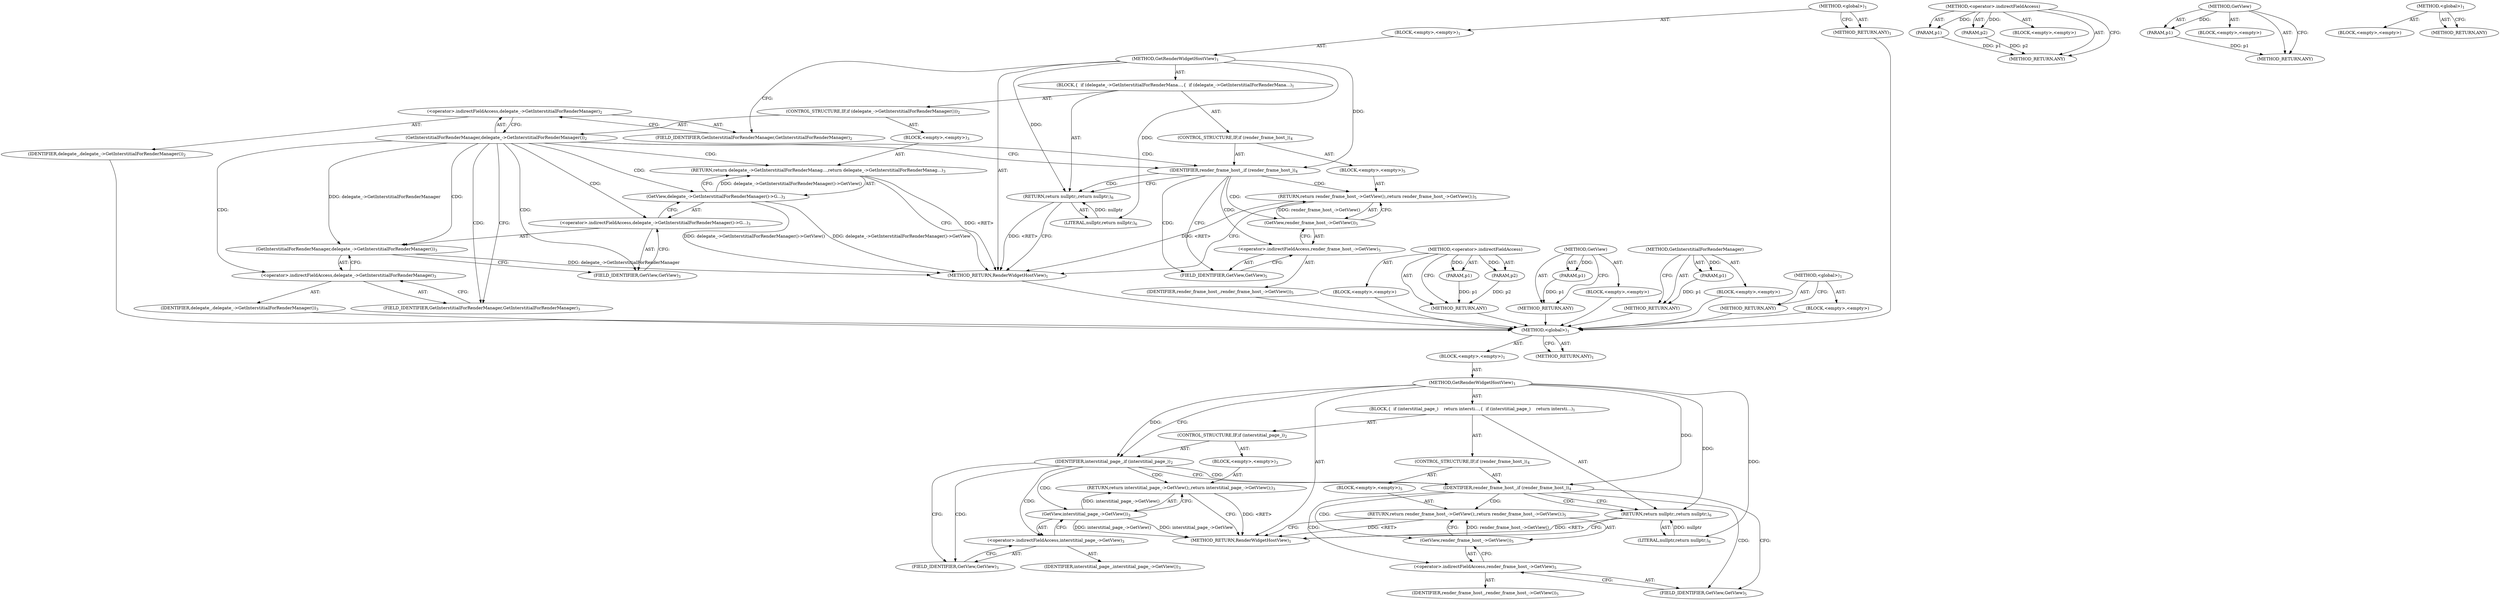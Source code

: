 digraph "&lt;global&gt;" {
vulnerable_6 [label=<(METHOD,&lt;global&gt;)<SUB>1</SUB>>];
vulnerable_7 [label=<(BLOCK,&lt;empty&gt;,&lt;empty&gt;)<SUB>1</SUB>>];
vulnerable_8 [label=<(METHOD,GetRenderWidgetHostView)<SUB>1</SUB>>];
vulnerable_9 [label=<(BLOCK,{
  if (interstitial_page_)
    return intersti...,{
  if (interstitial_page_)
    return intersti...)<SUB>1</SUB>>];
vulnerable_10 [label=<(CONTROL_STRUCTURE,IF,if (interstitial_page_))<SUB>2</SUB>>];
vulnerable_11 [label=<(IDENTIFIER,interstitial_page_,if (interstitial_page_))<SUB>2</SUB>>];
vulnerable_12 [label=<(BLOCK,&lt;empty&gt;,&lt;empty&gt;)<SUB>3</SUB>>];
vulnerable_13 [label=<(RETURN,return interstitial_page_-&gt;GetView();,return interstitial_page_-&gt;GetView();)<SUB>3</SUB>>];
vulnerable_14 [label=<(GetView,interstitial_page_-&gt;GetView())<SUB>3</SUB>>];
vulnerable_15 [label=<(&lt;operator&gt;.indirectFieldAccess,interstitial_page_-&gt;GetView)<SUB>3</SUB>>];
vulnerable_16 [label=<(IDENTIFIER,interstitial_page_,interstitial_page_-&gt;GetView())<SUB>3</SUB>>];
vulnerable_17 [label=<(FIELD_IDENTIFIER,GetView,GetView)<SUB>3</SUB>>];
vulnerable_18 [label=<(CONTROL_STRUCTURE,IF,if (render_frame_host_))<SUB>4</SUB>>];
vulnerable_19 [label=<(IDENTIFIER,render_frame_host_,if (render_frame_host_))<SUB>4</SUB>>];
vulnerable_20 [label=<(BLOCK,&lt;empty&gt;,&lt;empty&gt;)<SUB>5</SUB>>];
vulnerable_21 [label=<(RETURN,return render_frame_host_-&gt;GetView();,return render_frame_host_-&gt;GetView();)<SUB>5</SUB>>];
vulnerable_22 [label=<(GetView,render_frame_host_-&gt;GetView())<SUB>5</SUB>>];
vulnerable_23 [label=<(&lt;operator&gt;.indirectFieldAccess,render_frame_host_-&gt;GetView)<SUB>5</SUB>>];
vulnerable_24 [label=<(IDENTIFIER,render_frame_host_,render_frame_host_-&gt;GetView())<SUB>5</SUB>>];
vulnerable_25 [label=<(FIELD_IDENTIFIER,GetView,GetView)<SUB>5</SUB>>];
vulnerable_26 [label=<(RETURN,return nullptr;,return nullptr;)<SUB>6</SUB>>];
vulnerable_27 [label=<(LITERAL,nullptr,return nullptr;)<SUB>6</SUB>>];
vulnerable_28 [label=<(METHOD_RETURN,RenderWidgetHostView)<SUB>1</SUB>>];
vulnerable_30 [label=<(METHOD_RETURN,ANY)<SUB>1</SUB>>];
vulnerable_51 [label=<(METHOD,&lt;operator&gt;.indirectFieldAccess)>];
vulnerable_52 [label=<(PARAM,p1)>];
vulnerable_53 [label=<(PARAM,p2)>];
vulnerable_54 [label=<(BLOCK,&lt;empty&gt;,&lt;empty&gt;)>];
vulnerable_55 [label=<(METHOD_RETURN,ANY)>];
vulnerable_47 [label=<(METHOD,GetView)>];
vulnerable_48 [label=<(PARAM,p1)>];
vulnerable_49 [label=<(BLOCK,&lt;empty&gt;,&lt;empty&gt;)>];
vulnerable_50 [label=<(METHOD_RETURN,ANY)>];
vulnerable_41 [label=<(METHOD,&lt;global&gt;)<SUB>1</SUB>>];
vulnerable_42 [label=<(BLOCK,&lt;empty&gt;,&lt;empty&gt;)>];
vulnerable_43 [label=<(METHOD_RETURN,ANY)>];
fixed_6 [label=<(METHOD,&lt;global&gt;)<SUB>1</SUB>>];
fixed_7 [label=<(BLOCK,&lt;empty&gt;,&lt;empty&gt;)<SUB>1</SUB>>];
fixed_8 [label=<(METHOD,GetRenderWidgetHostView)<SUB>1</SUB>>];
fixed_9 [label=<(BLOCK,{
  if (delegate_-&gt;GetInterstitialForRenderMana...,{
  if (delegate_-&gt;GetInterstitialForRenderMana...)<SUB>1</SUB>>];
fixed_10 [label=<(CONTROL_STRUCTURE,IF,if (delegate_-&gt;GetInterstitialForRenderManager()))<SUB>2</SUB>>];
fixed_11 [label=<(GetInterstitialForRenderManager,delegate_-&gt;GetInterstitialForRenderManager())<SUB>2</SUB>>];
fixed_12 [label=<(&lt;operator&gt;.indirectFieldAccess,delegate_-&gt;GetInterstitialForRenderManager)<SUB>2</SUB>>];
fixed_13 [label=<(IDENTIFIER,delegate_,delegate_-&gt;GetInterstitialForRenderManager())<SUB>2</SUB>>];
fixed_14 [label=<(FIELD_IDENTIFIER,GetInterstitialForRenderManager,GetInterstitialForRenderManager)<SUB>2</SUB>>];
fixed_15 [label=<(BLOCK,&lt;empty&gt;,&lt;empty&gt;)<SUB>3</SUB>>];
fixed_16 [label=<(RETURN,return delegate_-&gt;GetInterstitialForRenderManag...,return delegate_-&gt;GetInterstitialForRenderManag...)<SUB>3</SUB>>];
fixed_17 [label=<(GetView,delegate_-&gt;GetInterstitialForRenderManager()-&gt;G...)<SUB>3</SUB>>];
fixed_18 [label=<(&lt;operator&gt;.indirectFieldAccess,delegate_-&gt;GetInterstitialForRenderManager()-&gt;G...)<SUB>3</SUB>>];
fixed_19 [label=<(GetInterstitialForRenderManager,delegate_-&gt;GetInterstitialForRenderManager())<SUB>3</SUB>>];
fixed_20 [label=<(&lt;operator&gt;.indirectFieldAccess,delegate_-&gt;GetInterstitialForRenderManager)<SUB>3</SUB>>];
fixed_21 [label=<(IDENTIFIER,delegate_,delegate_-&gt;GetInterstitialForRenderManager())<SUB>3</SUB>>];
fixed_22 [label=<(FIELD_IDENTIFIER,GetInterstitialForRenderManager,GetInterstitialForRenderManager)<SUB>3</SUB>>];
fixed_23 [label=<(FIELD_IDENTIFIER,GetView,GetView)<SUB>3</SUB>>];
fixed_24 [label=<(CONTROL_STRUCTURE,IF,if (render_frame_host_))<SUB>4</SUB>>];
fixed_25 [label=<(IDENTIFIER,render_frame_host_,if (render_frame_host_))<SUB>4</SUB>>];
fixed_26 [label=<(BLOCK,&lt;empty&gt;,&lt;empty&gt;)<SUB>5</SUB>>];
fixed_27 [label=<(RETURN,return render_frame_host_-&gt;GetView();,return render_frame_host_-&gt;GetView();)<SUB>5</SUB>>];
fixed_28 [label=<(GetView,render_frame_host_-&gt;GetView())<SUB>5</SUB>>];
fixed_29 [label=<(&lt;operator&gt;.indirectFieldAccess,render_frame_host_-&gt;GetView)<SUB>5</SUB>>];
fixed_30 [label=<(IDENTIFIER,render_frame_host_,render_frame_host_-&gt;GetView())<SUB>5</SUB>>];
fixed_31 [label=<(FIELD_IDENTIFIER,GetView,GetView)<SUB>5</SUB>>];
fixed_32 [label=<(RETURN,return nullptr;,return nullptr;)<SUB>6</SUB>>];
fixed_33 [label=<(LITERAL,nullptr,return nullptr;)<SUB>6</SUB>>];
fixed_34 [label=<(METHOD_RETURN,RenderWidgetHostView)<SUB>1</SUB>>];
fixed_36 [label=<(METHOD_RETURN,ANY)<SUB>1</SUB>>];
fixed_57 [label=<(METHOD,&lt;operator&gt;.indirectFieldAccess)>];
fixed_58 [label=<(PARAM,p1)>];
fixed_59 [label=<(PARAM,p2)>];
fixed_60 [label=<(BLOCK,&lt;empty&gt;,&lt;empty&gt;)>];
fixed_61 [label=<(METHOD_RETURN,ANY)>];
fixed_62 [label=<(METHOD,GetView)>];
fixed_63 [label=<(PARAM,p1)>];
fixed_64 [label=<(BLOCK,&lt;empty&gt;,&lt;empty&gt;)>];
fixed_65 [label=<(METHOD_RETURN,ANY)>];
fixed_53 [label=<(METHOD,GetInterstitialForRenderManager)>];
fixed_54 [label=<(PARAM,p1)>];
fixed_55 [label=<(BLOCK,&lt;empty&gt;,&lt;empty&gt;)>];
fixed_56 [label=<(METHOD_RETURN,ANY)>];
fixed_47 [label=<(METHOD,&lt;global&gt;)<SUB>1</SUB>>];
fixed_48 [label=<(BLOCK,&lt;empty&gt;,&lt;empty&gt;)>];
fixed_49 [label=<(METHOD_RETURN,ANY)>];
vulnerable_6 -> vulnerable_7  [key=0, label="AST: "];
vulnerable_6 -> vulnerable_30  [key=0, label="AST: "];
vulnerable_6 -> vulnerable_30  [key=1, label="CFG: "];
vulnerable_7 -> vulnerable_8  [key=0, label="AST: "];
vulnerable_8 -> vulnerable_9  [key=0, label="AST: "];
vulnerable_8 -> vulnerable_28  [key=0, label="AST: "];
vulnerable_8 -> vulnerable_11  [key=0, label="CFG: "];
vulnerable_8 -> vulnerable_11  [key=1, label="DDG: "];
vulnerable_8 -> vulnerable_26  [key=0, label="DDG: "];
vulnerable_8 -> vulnerable_19  [key=0, label="DDG: "];
vulnerable_8 -> vulnerable_27  [key=0, label="DDG: "];
vulnerable_9 -> vulnerable_10  [key=0, label="AST: "];
vulnerable_9 -> vulnerable_18  [key=0, label="AST: "];
vulnerable_9 -> vulnerable_26  [key=0, label="AST: "];
vulnerable_10 -> vulnerable_11  [key=0, label="AST: "];
vulnerable_10 -> vulnerable_12  [key=0, label="AST: "];
vulnerable_11 -> vulnerable_19  [key=0, label="CFG: "];
vulnerable_11 -> vulnerable_19  [key=1, label="CDG: "];
vulnerable_11 -> vulnerable_17  [key=0, label="CFG: "];
vulnerable_11 -> vulnerable_17  [key=1, label="CDG: "];
vulnerable_11 -> vulnerable_15  [key=0, label="CDG: "];
vulnerable_11 -> vulnerable_13  [key=0, label="CDG: "];
vulnerable_11 -> vulnerable_14  [key=0, label="CDG: "];
vulnerable_12 -> vulnerable_13  [key=0, label="AST: "];
vulnerable_13 -> vulnerable_14  [key=0, label="AST: "];
vulnerable_13 -> vulnerable_28  [key=0, label="CFG: "];
vulnerable_13 -> vulnerable_28  [key=1, label="DDG: &lt;RET&gt;"];
vulnerable_14 -> vulnerable_15  [key=0, label="AST: "];
vulnerable_14 -> vulnerable_13  [key=0, label="CFG: "];
vulnerable_14 -> vulnerable_13  [key=1, label="DDG: interstitial_page_-&gt;GetView()"];
vulnerable_14 -> vulnerable_28  [key=0, label="DDG: interstitial_page_-&gt;GetView"];
vulnerable_14 -> vulnerable_28  [key=1, label="DDG: interstitial_page_-&gt;GetView()"];
vulnerable_15 -> vulnerable_16  [key=0, label="AST: "];
vulnerable_15 -> vulnerable_17  [key=0, label="AST: "];
vulnerable_15 -> vulnerable_14  [key=0, label="CFG: "];
vulnerable_17 -> vulnerable_15  [key=0, label="CFG: "];
vulnerable_18 -> vulnerable_19  [key=0, label="AST: "];
vulnerable_18 -> vulnerable_20  [key=0, label="AST: "];
vulnerable_19 -> vulnerable_25  [key=0, label="CFG: "];
vulnerable_19 -> vulnerable_25  [key=1, label="CDG: "];
vulnerable_19 -> vulnerable_26  [key=0, label="CFG: "];
vulnerable_19 -> vulnerable_26  [key=1, label="CDG: "];
vulnerable_19 -> vulnerable_21  [key=0, label="CDG: "];
vulnerable_19 -> vulnerable_23  [key=0, label="CDG: "];
vulnerable_19 -> vulnerable_22  [key=0, label="CDG: "];
vulnerable_20 -> vulnerable_21  [key=0, label="AST: "];
vulnerable_21 -> vulnerable_22  [key=0, label="AST: "];
vulnerable_21 -> vulnerable_28  [key=0, label="CFG: "];
vulnerable_21 -> vulnerable_28  [key=1, label="DDG: &lt;RET&gt;"];
vulnerable_22 -> vulnerable_23  [key=0, label="AST: "];
vulnerable_22 -> vulnerable_21  [key=0, label="CFG: "];
vulnerable_22 -> vulnerable_21  [key=1, label="DDG: render_frame_host_-&gt;GetView()"];
vulnerable_23 -> vulnerable_24  [key=0, label="AST: "];
vulnerable_23 -> vulnerable_25  [key=0, label="AST: "];
vulnerable_23 -> vulnerable_22  [key=0, label="CFG: "];
vulnerable_25 -> vulnerable_23  [key=0, label="CFG: "];
vulnerable_26 -> vulnerable_27  [key=0, label="AST: "];
vulnerable_26 -> vulnerable_28  [key=0, label="CFG: "];
vulnerable_26 -> vulnerable_28  [key=1, label="DDG: &lt;RET&gt;"];
vulnerable_27 -> vulnerable_26  [key=0, label="DDG: nullptr"];
vulnerable_51 -> vulnerable_52  [key=0, label="AST: "];
vulnerable_51 -> vulnerable_52  [key=1, label="DDG: "];
vulnerable_51 -> vulnerable_54  [key=0, label="AST: "];
vulnerable_51 -> vulnerable_53  [key=0, label="AST: "];
vulnerable_51 -> vulnerable_53  [key=1, label="DDG: "];
vulnerable_51 -> vulnerable_55  [key=0, label="AST: "];
vulnerable_51 -> vulnerable_55  [key=1, label="CFG: "];
vulnerable_52 -> vulnerable_55  [key=0, label="DDG: p1"];
vulnerable_53 -> vulnerable_55  [key=0, label="DDG: p2"];
vulnerable_47 -> vulnerable_48  [key=0, label="AST: "];
vulnerable_47 -> vulnerable_48  [key=1, label="DDG: "];
vulnerable_47 -> vulnerable_49  [key=0, label="AST: "];
vulnerable_47 -> vulnerable_50  [key=0, label="AST: "];
vulnerable_47 -> vulnerable_50  [key=1, label="CFG: "];
vulnerable_48 -> vulnerable_50  [key=0, label="DDG: p1"];
vulnerable_41 -> vulnerable_42  [key=0, label="AST: "];
vulnerable_41 -> vulnerable_43  [key=0, label="AST: "];
vulnerable_41 -> vulnerable_43  [key=1, label="CFG: "];
fixed_6 -> fixed_7  [key=0, label="AST: "];
fixed_6 -> fixed_36  [key=0, label="AST: "];
fixed_6 -> fixed_36  [key=1, label="CFG: "];
fixed_7 -> fixed_8  [key=0, label="AST: "];
fixed_8 -> fixed_9  [key=0, label="AST: "];
fixed_8 -> fixed_34  [key=0, label="AST: "];
fixed_8 -> fixed_14  [key=0, label="CFG: "];
fixed_8 -> fixed_32  [key=0, label="DDG: "];
fixed_8 -> fixed_25  [key=0, label="DDG: "];
fixed_8 -> fixed_33  [key=0, label="DDG: "];
fixed_9 -> fixed_10  [key=0, label="AST: "];
fixed_9 -> fixed_24  [key=0, label="AST: "];
fixed_9 -> fixed_32  [key=0, label="AST: "];
fixed_10 -> fixed_11  [key=0, label="AST: "];
fixed_10 -> fixed_15  [key=0, label="AST: "];
fixed_11 -> fixed_12  [key=0, label="AST: "];
fixed_11 -> fixed_25  [key=0, label="CFG: "];
fixed_11 -> fixed_25  [key=1, label="CDG: "];
fixed_11 -> fixed_22  [key=0, label="CFG: "];
fixed_11 -> fixed_22  [key=1, label="CDG: "];
fixed_11 -> fixed_19  [key=0, label="DDG: delegate_-&gt;GetInterstitialForRenderManager"];
fixed_11 -> fixed_19  [key=1, label="CDG: "];
fixed_11 -> fixed_16  [key=0, label="CDG: "];
fixed_11 -> fixed_17  [key=0, label="CDG: "];
fixed_11 -> fixed_18  [key=0, label="CDG: "];
fixed_11 -> fixed_23  [key=0, label="CDG: "];
fixed_11 -> fixed_20  [key=0, label="CDG: "];
fixed_12 -> fixed_13  [key=0, label="AST: "];
fixed_12 -> fixed_14  [key=0, label="AST: "];
fixed_12 -> fixed_11  [key=0, label="CFG: "];
fixed_13 -> vulnerable_6  [key=0];
fixed_14 -> fixed_12  [key=0, label="CFG: "];
fixed_15 -> fixed_16  [key=0, label="AST: "];
fixed_16 -> fixed_17  [key=0, label="AST: "];
fixed_16 -> fixed_34  [key=0, label="CFG: "];
fixed_16 -> fixed_34  [key=1, label="DDG: &lt;RET&gt;"];
fixed_17 -> fixed_18  [key=0, label="AST: "];
fixed_17 -> fixed_16  [key=0, label="CFG: "];
fixed_17 -> fixed_16  [key=1, label="DDG: delegate_-&gt;GetInterstitialForRenderManager()-&gt;GetView()"];
fixed_17 -> fixed_34  [key=0, label="DDG: delegate_-&gt;GetInterstitialForRenderManager()-&gt;GetView"];
fixed_17 -> fixed_34  [key=1, label="DDG: delegate_-&gt;GetInterstitialForRenderManager()-&gt;GetView()"];
fixed_18 -> fixed_19  [key=0, label="AST: "];
fixed_18 -> fixed_23  [key=0, label="AST: "];
fixed_18 -> fixed_17  [key=0, label="CFG: "];
fixed_19 -> fixed_20  [key=0, label="AST: "];
fixed_19 -> fixed_23  [key=0, label="CFG: "];
fixed_19 -> fixed_34  [key=0, label="DDG: delegate_-&gt;GetInterstitialForRenderManager"];
fixed_20 -> fixed_21  [key=0, label="AST: "];
fixed_20 -> fixed_22  [key=0, label="AST: "];
fixed_20 -> fixed_19  [key=0, label="CFG: "];
fixed_21 -> vulnerable_6  [key=0];
fixed_22 -> fixed_20  [key=0, label="CFG: "];
fixed_23 -> fixed_18  [key=0, label="CFG: "];
fixed_24 -> fixed_25  [key=0, label="AST: "];
fixed_24 -> fixed_26  [key=0, label="AST: "];
fixed_25 -> fixed_31  [key=0, label="CFG: "];
fixed_25 -> fixed_31  [key=1, label="CDG: "];
fixed_25 -> fixed_32  [key=0, label="CFG: "];
fixed_25 -> fixed_32  [key=1, label="CDG: "];
fixed_25 -> fixed_29  [key=0, label="CDG: "];
fixed_25 -> fixed_28  [key=0, label="CDG: "];
fixed_25 -> fixed_27  [key=0, label="CDG: "];
fixed_26 -> fixed_27  [key=0, label="AST: "];
fixed_27 -> fixed_28  [key=0, label="AST: "];
fixed_27 -> fixed_34  [key=0, label="CFG: "];
fixed_27 -> fixed_34  [key=1, label="DDG: &lt;RET&gt;"];
fixed_28 -> fixed_29  [key=0, label="AST: "];
fixed_28 -> fixed_27  [key=0, label="CFG: "];
fixed_28 -> fixed_27  [key=1, label="DDG: render_frame_host_-&gt;GetView()"];
fixed_29 -> fixed_30  [key=0, label="AST: "];
fixed_29 -> fixed_31  [key=0, label="AST: "];
fixed_29 -> fixed_28  [key=0, label="CFG: "];
fixed_30 -> vulnerable_6  [key=0];
fixed_31 -> fixed_29  [key=0, label="CFG: "];
fixed_32 -> fixed_33  [key=0, label="AST: "];
fixed_32 -> fixed_34  [key=0, label="CFG: "];
fixed_32 -> fixed_34  [key=1, label="DDG: &lt;RET&gt;"];
fixed_33 -> fixed_32  [key=0, label="DDG: nullptr"];
fixed_34 -> vulnerable_6  [key=0];
fixed_36 -> vulnerable_6  [key=0];
fixed_57 -> fixed_58  [key=0, label="AST: "];
fixed_57 -> fixed_58  [key=1, label="DDG: "];
fixed_57 -> fixed_60  [key=0, label="AST: "];
fixed_57 -> fixed_59  [key=0, label="AST: "];
fixed_57 -> fixed_59  [key=1, label="DDG: "];
fixed_57 -> fixed_61  [key=0, label="AST: "];
fixed_57 -> fixed_61  [key=1, label="CFG: "];
fixed_58 -> fixed_61  [key=0, label="DDG: p1"];
fixed_59 -> fixed_61  [key=0, label="DDG: p2"];
fixed_60 -> vulnerable_6  [key=0];
fixed_61 -> vulnerable_6  [key=0];
fixed_62 -> fixed_63  [key=0, label="AST: "];
fixed_62 -> fixed_63  [key=1, label="DDG: "];
fixed_62 -> fixed_64  [key=0, label="AST: "];
fixed_62 -> fixed_65  [key=0, label="AST: "];
fixed_62 -> fixed_65  [key=1, label="CFG: "];
fixed_63 -> fixed_65  [key=0, label="DDG: p1"];
fixed_64 -> vulnerable_6  [key=0];
fixed_65 -> vulnerable_6  [key=0];
fixed_53 -> fixed_54  [key=0, label="AST: "];
fixed_53 -> fixed_54  [key=1, label="DDG: "];
fixed_53 -> fixed_55  [key=0, label="AST: "];
fixed_53 -> fixed_56  [key=0, label="AST: "];
fixed_53 -> fixed_56  [key=1, label="CFG: "];
fixed_54 -> fixed_56  [key=0, label="DDG: p1"];
fixed_55 -> vulnerable_6  [key=0];
fixed_56 -> vulnerable_6  [key=0];
fixed_47 -> fixed_48  [key=0, label="AST: "];
fixed_47 -> fixed_49  [key=0, label="AST: "];
fixed_47 -> fixed_49  [key=1, label="CFG: "];
fixed_48 -> vulnerable_6  [key=0];
fixed_49 -> vulnerable_6  [key=0];
}
